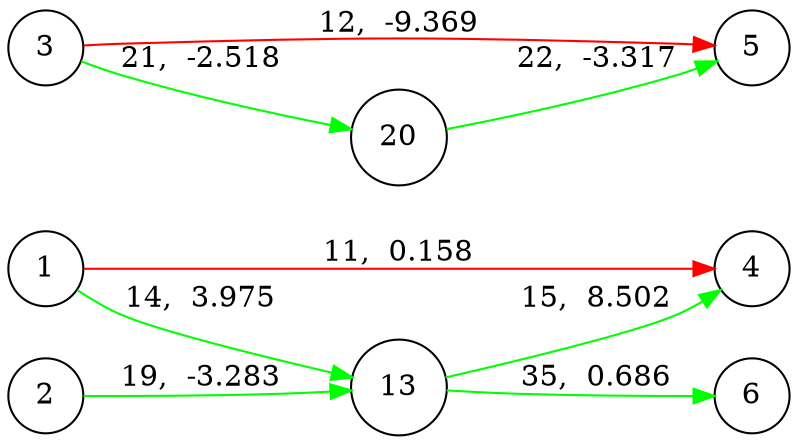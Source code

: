 digraph {
	rankdir=LR;
	node [shape=circle];
	1->4[color=red,label="11,  0.158",penwidth=1.0];
	1->13[color=green,label="14,  3.975",penwidth=1.0];
	2->13[color=green,label="19,  -3.283",penwidth=1.0];
	3->5[color=red,label="12,  -9.369",penwidth=1.0];
	3->20[color=green,label="21,  -2.518",penwidth=1.0];
	{rank=same; 1, 2, 3}
	13->4[color=green,label="15,  8.502",penwidth=1.0];
	13->6[color=green,label="35,  0.686",penwidth=1.0];
	20->5[color=green,label="22,  -3.317",penwidth=1.0];
	{rank=same; 13, 20}
	{rank=same; 4, 5, 6}
}
